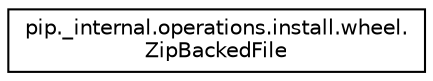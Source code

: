 digraph "Graphical Class Hierarchy"
{
 // LATEX_PDF_SIZE
  edge [fontname="Helvetica",fontsize="10",labelfontname="Helvetica",labelfontsize="10"];
  node [fontname="Helvetica",fontsize="10",shape=record];
  rankdir="LR";
  Node0 [label="pip._internal.operations.install.wheel.\lZipBackedFile",height=0.2,width=0.4,color="black", fillcolor="white", style="filled",URL="$classpip_1_1__internal_1_1operations_1_1install_1_1wheel_1_1ZipBackedFile.html",tooltip=" "];
}
